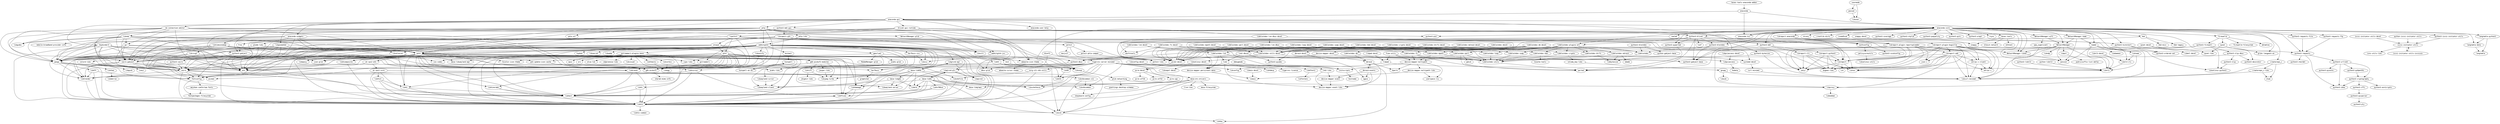 strict digraph G {
node [fontname=monospace];
  "aajohan-comfortaa-fonts" -> "fontpackages-filesystem";
  "adwaita-icon-theme" -> "adwaita-cursor-theme";
  "anaconda" -> "anaconda-core";
  "anaconda" -> "anaconda-gui";
  "anaconda" -> "anaconda-tui";
  "anaconda-core" -> "anaconda-tui";
  "anaconda-core" -> "authconfig";
  "anaconda-core" -> "chrony";
  "anaconda-core" -> "cracklib-dicts";
  "anaconda-core" -> "createrepo_c";
  "anaconda-core" -> "firewalld";
  "anaconda-core" -> "glibc-langpack-en";
  "anaconda-core" -> "isomd5sum";
  "anaconda-core" -> "kbd";
  "anaconda-core" -> "kexec-tools";
  "anaconda-core" -> "langtable-data";
  "anaconda-core" -> "langtable-python3";
  "anaconda-core" -> "libblockdev-plugins-all";
  "anaconda-core" -> "libreport-anaconda";
  "anaconda-core" -> "libselinux-python3";
  "anaconda-core" -> "NetworkManager";
  "anaconda-core" -> "NetworkManager-libnm";
  "anaconda-core" -> "NetworkManager-team";
  "anaconda-core" -> "parted";
  "anaconda-core" -> "python3-blivet";
  "anaconda-core" -> "python3-blockdev";
  "anaconda-core" -> "python3-coverage";
  "anaconda-core" -> "python3-dbus";
  "anaconda-core" -> "python3-iscsi-initiator-utils";
  "anaconda-core" -> "python3-kickstart";
  "anaconda-core" -> "python3-meh";
  "anaconda-core" -> "python3-ntplib";
  "anaconda-core" -> "python3-ordered-set";
  "anaconda-core" -> "python3-pid";
  "anaconda-core" -> "python3-pwquality";
  "anaconda-core" -> "python3-pyparted";
  "anaconda-core" -> "python3-pytz";
  "anaconda-core" -> "python3-requests";
  "anaconda-core" -> "python3-requests-file";
  "anaconda-core" -> "python3-requests-ftp";
  "anaconda-core" -> "python3-wrapt";
  "anaconda-core" -> "realmd";
  "anaconda-core" -> "rsync";
  "anaconda-core" -> "teamd";
  "anaconda-gui" -> "adwaita-icon-theme";
  "anaconda-gui" -> "anaconda-core";
  "anaconda-gui" -> "anaconda-user-help";
  "anaconda-gui" -> "anaconda-widgets";
  "anaconda-gui" -> "blivet-gui-runtime";
  "anaconda-gui" -> "keybinder3";
  "anaconda-gui" -> "libgnomekbd";
  "anaconda-gui" -> "libtimezonemap";
  "anaconda-gui" -> "libxklavier";
  "anaconda-gui" -> "NetworkManager-wifi";
  "anaconda-gui" -> "nm-connection-editor";
  "anaconda-gui" -> "python3-gobject-base";
  "anaconda-gui" -> "python3-meh-gui";
  "anaconda-gui" -> "tigervnc-server-minimal";
  "anaconda-gui" -> "yelp";
  "anaconda-tui" -> "anaconda-core";
  "anaconda-widgets" -> "atk";
  "anaconda-widgets" -> "cairo";
  "anaconda-widgets" -> "cairo-gobject";
  "anaconda-widgets" -> "gdk-pixbuf2";
  "anaconda-widgets" -> "glade-libs";
  "anaconda-widgets" -> "gtk3";
  "anaconda-widgets" -> "libxklavier";
  "anaconda-widgets" -> "pango";
  "at-spi2-atk" -> "atk";
  "at-spi2-atk" -> "at-spi2-core";
  "at-spi2-core" -> "libX11";
  "at-spi2-core" -> "libXi";
  "at-spi2-core" -> "libxkbcommon";
  "at-spi2-core" -> "libxkbcommon-x11";
  "at-spi2-core" -> "libXtst";
  "authconfig" -> "policycoreutils";
  "authconfig" -> "python3-sssdconfig";
  "avahi-glib" -> "avahi-libs";
  "blivet-gui-runtime" -> "adwaita-icon-theme";
  "blivet-gui-runtime" -> "gtk3";
  "blivet-gui-runtime" -> "libreport";
  "blivet-gui-runtime" -> "lxpolkit";
  "blivet-gui-runtime" -> "python3-blivet";
  "blivet-gui-runtime" -> "python3-gobject";
  "blivet-gui-runtime" -> "python3-pid";
  "cairo" -> "fontconfig";
  "cairo-gobject" -> "cairo";
  "cairo-gobject" -> "fontconfig";
  "cairo-gobject" -> "libX11";
  "cairo-gobject" -> "libxcb";
  "cairo-gobject" -> "libXext";
  "cairo-gobject" -> "libXrender";
  "cairo-gobject" -> "pixman";
  "cairo" -> "libX11";
  "cairo" -> "libxcb";
  "cairo" -> "libXext";
  "cairo" -> "libXrender";
  "cairo" -> "pixman";
  "colord-libs" -> "lcms2";
  "colord-libs" -> "libgusb";
  "createrepo_c" -> "createrepo_c-libs";
  "createrepo_c" -> "drpm";
  "createrepo_c" -> "libcurl-minimal";
  "createrepo_c-libs" -> "drpm";
  "createrepo_c-libs" -> "libcurl-minimal";
  "cups-libs" -> "avahi-libs";
  "curl-minimal" -> "libcurl-minimal";
  "debugmode" -> "initscripts";
  "device-mapper-devel" -> "libselinux-devel";
  "device-mapper-devel" -> "systemd-devel";
  "device-mapper-event" -> "device-mapper-event-libs";
  "device-mapper-multipath" -> "device-mapper-multipath-libs";
  "device-mapper-multipath" -> "initscripts";
  "device-mapper-multipath" -> "kpartx";
  "device-mapper-multipath-libs" -> "libaio";
  "device-mapper-multipath-libs" -> "userspace-rcu";
  "device-mapper-multipath" -> "userspace-rcu";
  "device-mapper-persistent-data" -> "libaio";
  "dmraid-devel" -> "dmraid";
  "dmraid-devel" -> "sgpio";
  "dmraid" -> "device-mapper-event-libs";
  "dmraid" -> "dmraid-events";
  "dmraid-events" -> "device-mapper-event";
  "dmraid-events" -> "device-mapper-event-libs";
  "dmraid-events" -> "dmraid";
  "dmraid-events" -> "sgpio";
  "dmraid" -> "kpartx";
  "enchant" -> "hunspell";
  "fcoe-utils" -> "device-mapper-multipath";
  "fcoe-utils" -> "libpciaccess";
  "fcoe-utils" -> "lldpad";
  "firewalld" -> "ebtables";
  "firewalld" -> "firewalld-filesystem";
  "firewalld" -> "ipset";
  "firewalld" -> "python3-firewall";
  "fontconfig" -> "aajohan-comfortaa-fonts";
  "fontconfig" -> "fontpackages-filesystem";
  "fros" -> "python3-gobject";
  "GConf2" -> "dbus-glib";
  "GConf2" -> "polkit-libs";
  "gcr" -> "atk";
  "gcr" -> "cairo";
  "gcr" -> "cairo-gobject";
  "gcr" -> "gdk-pixbuf2";
  "gcr" -> "gtk3";
  "gcr" -> "pango";
  "gdk-pixbuf2-modules" -> "gdk-pixbuf2";
  "gdk-pixbuf2-modules" -> "jasper-libs";
  "gdk-pixbuf2-modules" -> "libjpeg-turbo";
  "gdk-pixbuf2-modules" -> "libtiff";
  "gdk-pixbuf2" -> "shared-mime-info";
  "geoclue2" -> "avahi-glib";
  "geoclue2" -> "avahi-libs";
  "geoclue2" -> "json-glib";
  "geoclue2" -> "libsoup";
  "geoclue2" -> "ModemManager-glib";
  "glade-libs" -> "cairo";
  "glade-libs" -> "gdk-pixbuf2";
  "glade-libs" -> "gtk3";
  "glade-libs" -> "pango";
  "glib2-devel" -> "pcre-devel";
  "glib-networking" -> "gsettings-desktop-schemas";
  "glib-networking" -> "libproxy";
  "gnupg" -> "libcurl-minimal";
  "gnupg" -> "libusb";
  "gstreamer1-plugins-base" -> "alsa-lib";
  "gstreamer1-plugins-base" -> "cairo";
  "gstreamer1-plugins-base" -> "cdparanoia-libs";
  "gstreamer1-plugins-base" -> "gstreamer1";
  "gstreamer1-plugins-base" -> "iso-codes";
  "gstreamer1-plugins-base" -> "libogg";
  "gstreamer1-plugins-base" -> "libtheora";
  "gstreamer1-plugins-base" -> "libvisual";
  "gstreamer1-plugins-base" -> "libvorbis";
  "gstreamer1-plugins-base" -> "libX11";
  "gstreamer1-plugins-base" -> "libXext";
  "gstreamer1-plugins-base" -> "libXv";
  "gstreamer1-plugins-base" -> "opus";
  "gstreamer1-plugins-base" -> "orc";
  "gstreamer1-plugins-base" -> "pango";
  "gtk2" -> "atk";
  "gtk2" -> "cairo";
  "gtk2" -> "cups-libs";
  "gtk2" -> "fontconfig";
  "gtk2" -> "gdk-pixbuf2";
  "gtk2" -> "gdk-pixbuf2-modules";
  "gtk2" -> "gtk-update-icon-cache";
  "gtk2" -> "hicolor-icon-theme";
  "gtk2" -> "libX11";
  "gtk2" -> "libXcomposite";
  "gtk2" -> "libXcursor";
  "gtk2" -> "libXdamage";
  "gtk2" -> "libXext";
  "gtk2" -> "libXfixes";
  "gtk2" -> "libXi";
  "gtk2" -> "libXinerama";
  "gtk2" -> "libXrandr";
  "gtk2" -> "libXrender";
  "gtk2" -> "pango";
  "gtk3" -> "adwaita-icon-theme";
  "gtk3" -> "atk";
  "gtk3" -> "at-spi2-atk";
  "gtk3" -> "cairo";
  "gtk3" -> "cairo-gobject";
  "gtk3" -> "colord-libs";
  "gtk3" -> "cups-libs";
  "gtk3" -> "fontconfig";
  "gtk3" -> "gdk-pixbuf2";
  "gtk3" -> "gdk-pixbuf2-modules";
  "gtk3" -> "gtk-update-icon-cache";
  "gtk3" -> "hicolor-icon-theme";
  "gtk3" -> "json-glib";
  "gtk3" -> "libepoxy";
  "gtk3" -> "libwayland-client";
  "gtk3" -> "libwayland-cursor";
  "gtk3" -> "libX11";
  "gtk3" -> "libXcomposite";
  "gtk3" -> "libXcursor";
  "gtk3" -> "libXdamage";
  "gtk3" -> "libXext";
  "gtk3" -> "libXfixes";
  "gtk3" -> "libXi";
  "gtk3" -> "libXinerama";
  "gtk3" -> "libxkbcommon";
  "gtk3" -> "libXrandr";
  "gtk3" -> "mesa-libwayland-egl";
  "gtk3" -> "pango";
  "gtk3" -> "rest";
  "gtk-update-icon-cache" -> "gdk-pixbuf2";
  "harfbuzz" -> "graphite2";
  "harfbuzz-icu" -> "harfbuzz";
  "harfbuzz-icu" -> "libicu";
  "hunspell-en-US" -> "hunspell";
  "hunspell" -> "hunspell-en-US";
  "initscripts" -> "hostname";
  "ipset-devel" -> "ipset-libs";
  "ipset-devel" -> "libmnl-devel";
  "ipset" -> "glibc-langpack-en";
  "ipset" -> "ipset-libs";
  "iscsi-initiator-utils-devel" -> "iscsi-initiator-utils";
  "iscsi-initiator-utils" -> "iscsi-initiator-utils-iscsiuio";
  "iscsi-initiator-utils-iscsiuio" -> "iscsi-initiator-utils";
  "iscsi-initiator-utils" -> "isns-utils-libs";
  "jasper-libs" -> "libjpeg-turbo";
  "kbd" -> "initscripts";
  "kbd" -> "kbd-legacy";
  "kbd" -> "kbd-misc";
  "kexec-tools-anaconda-addon" -> "anaconda";
  "kexec-tools" -> "dracut-network";
  "kexec-tools" -> "ethtool";
  "kexec-tools" -> "snappy";
  "keybinder3" -> "atk";
  "keybinder3" -> "cairo";
  "keybinder3" -> "cairo-gobject";
  "keybinder3" -> "gdk-pixbuf2";
  "keybinder3" -> "gtk3";
  "keybinder3" -> "libX11";
  "keybinder3" -> "libXext";
  "keybinder3" -> "libXrender";
  "keybinder3" -> "pango";
  "langtable-data" -> "langtable";
  "langtable-python3" -> "langtable";
  "langtable-python3" -> "langtable-data";
  "libaio-devel" -> "libaio";
  "libblockdev-btrfs-devel" -> "glib2-devel";
  "libblockdev-btrfs-devel" -> "libblockdev-btrfs";
  "libblockdev-btrfs-devel" -> "libblockdev-utils-devel";
  "libblockdev-btrfs" -> "libblockdev-utils";
  "libblockdev-btrfs" -> "libbytesize";
  "libblockdev-crypto-devel" -> "glib2-devel";
  "libblockdev-crypto-devel" -> "libblockdev-crypto";
  "libblockdev-crypto" -> "libblockdev-utils";
  "libblockdev-crypto" -> "volume_key-libs";
  "libblockdev-devel" -> "glib2-devel";
  "libblockdev-devel" -> "libblockdev";
  "libblockdev-dm-devel" -> "device-mapper-devel";
  "libblockdev-dm-devel" -> "dmraid-devel";
  "libblockdev-dm-devel" -> "glib2-devel";
  "libblockdev-dm-devel" -> "libblockdev-dm";
  "libblockdev-dm-devel" -> "libblockdev-utils-devel";
  "libblockdev-dm-devel" -> "systemd-devel";
  "libblockdev-dm" -> "dmraid";
  "libblockdev-dm" -> "libblockdev-utils";
  "libblockdev-fs-devel" -> "dosfstools";
  "libblockdev-fs-devel" -> "glib2-devel";
  "libblockdev-fs-devel" -> "libblockdev-fs";
  "libblockdev-fs-devel" -> "libblockdev-utils-devel";
  "libblockdev-fs" -> "device-mapper-multipath";
  "libblockdev-fs" -> "libblockdev-utils";
  "libblockdev-fs" -> "parted";
  "libblockdev-kbd" -> "bcache-tools";
  "libblockdev-kbd-devel" -> "glib2-devel";
  "libblockdev-kbd-devel" -> "libblockdev-kbd";
  "libblockdev-kbd-devel" -> "libblockdev-utils-devel";
  "libblockdev-kbd" -> "libblockdev-utils";
  "libblockdev" -> "libblockdev-utils";
  "libblockdev-loop-devel" -> "glib2-devel";
  "libblockdev-loop-devel" -> "libblockdev-loop";
  "libblockdev-loop-devel" -> "libblockdev-utils-devel";
  "libblockdev-loop" -> "libblockdev-utils";
  "libblockdev-lvm-dbus-devel" -> "glib2-devel";
  "libblockdev-lvm-dbus-devel" -> "libblockdev-lvm-dbus";
  "libblockdev-lvm-dbus-devel" -> "libblockdev-utils-devel";
  "libblockdev-lvm-dbus" -> "device-mapper-persistent-data";
  "libblockdev-lvm-dbus" -> "libblockdev-utils";
  "libblockdev-lvm-dbus" -> "lvm2-dbusd";
  "libblockdev-lvm-devel" -> "glib2-devel";
  "libblockdev-lvm-devel" -> "libblockdev-lvm";
  "libblockdev-lvm-devel" -> "libblockdev-utils-devel";
  "libblockdev-lvm" -> "device-mapper-persistent-data";
  "libblockdev-lvm" -> "libblockdev-utils";
  "libblockdev-lvm" -> "lvm2";
  "libblockdev-mdraid-devel" -> "glib2-devel";
  "libblockdev-mdraid-devel" -> "libblockdev-mdraid";
  "libblockdev-mdraid-devel" -> "libblockdev-utils-devel";
  "libblockdev-mdraid" -> "libblockdev-utils";
  "libblockdev-mdraid" -> "libbytesize";
  "libblockdev-mdraid" -> "mdadm";
  "libblockdev-mpath-devel" -> "glib2-devel";
  "libblockdev-mpath-devel" -> "libblockdev-mpath";
  "libblockdev-mpath-devel" -> "libblockdev-utils-devel";
  "libblockdev-mpath" -> "device-mapper-multipath";
  "libblockdev-mpath" -> "libblockdev-utils";
  "libblockdev-part-devel" -> "glib2-devel";
  "libblockdev-part-devel" -> "libblockdev-part";
  "libblockdev-part-devel" -> "libblockdev-utils-devel";
  "libblockdev-part" -> "device-mapper-multipath";
  "libblockdev-part" -> "gdisk";
  "libblockdev-part" -> "libblockdev-utils";
  "libblockdev-part" -> "parted";
  "libblockdev-plugins-all" -> "libblockdev";
  "libblockdev-plugins-all" -> "libblockdev-btrfs";
  "libblockdev-plugins-all" -> "libblockdev-crypto";
  "libblockdev-plugins-all" -> "libblockdev-dm";
  "libblockdev-plugins-all" -> "libblockdev-fs";
  "libblockdev-plugins-all" -> "libblockdev-kbd";
  "libblockdev-plugins-all" -> "libblockdev-loop";
  "libblockdev-plugins-all" -> "libblockdev-lvm";
  "libblockdev-plugins-all" -> "libblockdev-mdraid";
  "libblockdev-plugins-all" -> "libblockdev-mpath";
  "libblockdev-plugins-all" -> "libblockdev-part";
  "libblockdev-plugins-all" -> "libblockdev-swap";
  "libblockdev-swap-devel" -> "glib2-devel";
  "libblockdev-swap-devel" -> "libblockdev-swap";
  "libblockdev-swap-devel" -> "libblockdev-utils-devel";
  "libblockdev-swap" -> "libblockdev-utils";
  "libblockdev-utils-devel" -> "glib2-devel";
  "libblockdev-utils-devel" -> "libblockdev-utils";
  "libblockdev-utils" -> "parted";
  "libconfig-devel" -> "libconfig";
  "libglvnd-egl" -> "libglvnd";
  "libglvnd-egl" -> "mesa-libEGL";
  "libglvnd-glx" -> "libglvnd";
  "libglvnd-glx" -> "libX11";
  "libglvnd-glx" -> "libXext";
  "libglvnd-glx" -> "mesa-libGL";
  "libgnomekbd" -> "atk";
  "libgnomekbd" -> "cairo";
  "libgnomekbd" -> "cairo-gobject";
  "libgnomekbd" -> "gdk-pixbuf2";
  "libgnomekbd" -> "gtk3";
  "libgnomekbd" -> "libX11";
  "libgnomekbd" -> "libxklavier";
  "libgnomekbd" -> "pango";
  "libnl3-cli" -> "libnl3";
  "libnl3-devel" -> "libnl3";
  "libnl3-devel" -> "libnl3-cli";
  "libnma" -> "atk";
  "libnma" -> "cairo";
  "libnma" -> "cairo-gobject";
  "libnma" -> "gcr";
  "libnma" -> "gdk-pixbuf2";
  "libnma" -> "gtk3";
  "libnma" -> "libgudev";
  "libnma" -> "mobile-broadband-provider-info";
  "libnma" -> "NetworkManager-libnm";
  "libnma" -> "pango";
  "libnotify" -> "gdk-pixbuf2";
  "libpciaccess-devel" -> "libpciaccess";
  "libpciaccess" -> "hwdata";
  "libproxy" -> "libmodman";
  "libpsl" -> "publicsuffix-list-dafsa";
  "libreport-anaconda" -> "libreport";
  "libreport-anaconda" -> "libreport-plugin-bugzilla";
  "libreport-anaconda" -> "libreport-plugin-reportuploader";
  "libreport" -> "augeas-libs";
  "libreport-cli" -> "augeas-libs";
  "libreport-cli" -> "libreport";
  "libreport-cli" -> "libtar";
  "libreport-cli" -> "satyr";
  "libreport-gtk" -> "atk";
  "libreport-gtk" -> "augeas-libs";
  "libreport-gtk" -> "cairo";
  "libreport-gtk" -> "cairo-gobject";
  "libreport-gtk" -> "fros";
  "libreport-gtk" -> "gdk-pixbuf2";
  "libreport-gtk" -> "gtk3";
  "libreport-gtk" -> "libreport";
  "libreport-gtk" -> "libreport-plugin-reportuploader";
  "libreport-gtk" -> "libtar";
  "libreport-gtk" -> "pango";
  "libreport-gtk" -> "satyr";
  "libreport" -> "libtar";
  "libreport" -> "lz4";
  "libreport-plugin-bugzilla" -> "augeas-libs";
  "libreport-plugin-bugzilla" -> "json-c";
  "libreport-plugin-bugzilla" -> "libcurl-minimal";
  "libreport-plugin-bugzilla" -> "libproxy";
  "libreport-plugin-bugzilla" -> "libreport";
  "libreport-plugin-bugzilla" -> "libreport-web";
  "libreport-plugin-bugzilla" -> "libtar";
  "libreport-plugin-bugzilla" -> "satyr";
  "libreport-plugin-bugzilla" -> "xmlrpc-c";
  "libreport-plugin-bugzilla" -> "xmlrpc-c-client";
  "libreport-plugin-reportuploader" -> "augeas-libs";
  "libreport-plugin-reportuploader" -> "json-c";
  "libreport-plugin-reportuploader" -> "libcurl-minimal";
  "libreport-plugin-reportuploader" -> "libproxy";
  "libreport-plugin-reportuploader" -> "libreport";
  "libreport-plugin-reportuploader" -> "libreport-web";
  "libreport-plugin-reportuploader" -> "libtar";
  "libreport-plugin-reportuploader" -> "satyr";
  "libreport-plugin-reportuploader" -> "xmlrpc-c";
  "libreport-plugin-reportuploader" -> "xmlrpc-c-client";
  "libreport-python3" -> "augeas-libs";
  "libreport-python3" -> "libreport";
  "libreport-python3" -> "libtar";
  "libreport-python3" -> "satyr";
  "libreport" -> "satyr";
  "libreport-web" -> "augeas-libs";
  "libreport-web" -> "json-c";
  "libreport-web" -> "libcurl-minimal";
  "libreport-web" -> "libproxy";
  "libreport-web" -> "libreport";
  "libreport-web" -> "libtar";
  "libreport-web" -> "satyr";
  "libreport-web" -> "xmlrpc-c";
  "libreport-web" -> "xmlrpc-c-client";
  "librsvg2" -> "cairo";
  "librsvg2" -> "gdk-pixbuf2";
  "librsvg2" -> "pango";
  "libselinux-devel" -> "libsepol-devel";
  "libselinux-devel" -> "pcre-devel";
  "libSM" -> "libICE";
  "libsoup" -> "glib-networking";
  "libteam" -> "libnl3";
  "libteam" -> "libnl3-cli";
  "libthai" -> "libdatrie";
  "libtheora" -> "libogg";
  "libtiff" -> "jbigkit-libs";
  "libtiff" -> "libjpeg-turbo";
  "libtimezonemap" -> "atk";
  "libtimezonemap" -> "cairo";
  "libtimezonemap" -> "cairo-gobject";
  "libtimezonemap" -> "gdk-pixbuf2";
  "libtimezonemap" -> "gtk3";
  "libtimezonemap" -> "json-glib";
  "libtimezonemap" -> "librsvg2";
  "libtimezonemap" -> "libsoup";
  "libtimezonemap" -> "pango";
  "libvorbis" -> "libogg";
  "libwayland-cursor" -> "libwayland-client";
  "libX11" -> "libX11-common";
  "libX11" -> "libxcb";
  "libxcb" -> "libXau";
  "libXcomposite" -> "libX11";
  "libXcursor" -> "libX11";
  "libXcursor" -> "libXfixes";
  "libXcursor" -> "libXrender";
  "libXdamage" -> "libX11";
  "libXdamage" -> "libXfixes";
  "libXext" -> "libX11";
  "libXfixes" -> "libX11";
  "libXfont2" -> "libfontenc";
  "libXft" -> "fontconfig";
  "libXft" -> "libX11";
  "libXft" -> "libXrender";
  "libXi" -> "libX11";
  "libXi" -> "libXext";
  "libXinerama" -> "libX11";
  "libXinerama" -> "libXext";
  "libxkbcommon-x11" -> "libxcb";
  "libxkbcommon-x11" -> "libxkbcommon";
  "libxkbcommon" -> "xkeyboard-config";
  "libxkbfile" -> "libX11";
  "libxklavier" -> "iso-codes";
  "libxklavier" -> "libX11";
  "libxklavier" -> "libXi";
  "libxklavier" -> "libxkbfile";
  "libXrandr" -> "libX11";
  "libXrandr" -> "libXext";
  "libXrandr" -> "libXrender";
  "libXrender" -> "libX11";
  "libXt" -> "libICE";
  "libXt" -> "libSM";
  "libXt" -> "libX11";
  "libXtst" -> "libX11";
  "libXtst" -> "libXext";
  "libXtst" -> "libXi";
  "libXv" -> "libX11";
  "libXv" -> "libXext";
  "libXxf86vm" -> "libX11";
  "libXxf86vm" -> "libXext";
  "lldpad-devel" -> "lldpad";
  "lldpad" -> "libconfig";
  "lldpad" -> "libnl3";
  "lvm2-dbusd" -> "lvm2";
  "lvm2-dbusd" -> "python3-dbus";
  "lvm2-dbusd" -> "python3-gobject-base";
  "lvm2-dbusd" -> "python3-pyudev";
  "lvm2" -> "device-mapper-event-libs";
  "lvm2" -> "device-mapper-persistent-data";
  "lvm2-libs" -> "device-mapper-event";
  "lvm2-libs" -> "device-mapper-event-libs";
  "lvm2" -> "lvm2-libs";
  "lxpolkit" -> "atk";
  "lxpolkit" -> "cairo";
  "lxpolkit" -> "fontconfig";
  "lxpolkit" -> "gdk-pixbuf2";
  "lxpolkit" -> "gtk2";
  "lxpolkit" -> "libX11";
  "lxpolkit" -> "pango";
  "lxpolkit" -> "polkit";
  "lxpolkit" -> "polkit-libs";
  "lxpolkit" -> "unique";
  "mesa-dri-drivers" -> "libdrm";
  "mesa-dri-drivers" -> "libX11";
  "mesa-dri-drivers" -> "libxcb";
  "mesa-dri-drivers" -> "libxshmfence";
  "mesa-dri-drivers" -> "llvm-libs";
  "mesa-dri-drivers" -> "mesa-filesystem";
  "mesa-dri-drivers" -> "mesa-libglapi";
  "mesa-libEGL" -> "libdrm";
  "mesa-libEGL" -> "libglvnd-egl";
  "mesa-libEGL" -> "libwayland-client";
  "mesa-libEGL" -> "libwayland-server";
  "mesa-libEGL" -> "libX11";
  "mesa-libEGL" -> "libxcb";
  "mesa-libEGL" -> "libxshmfence";
  "mesa-libEGL" -> "mesa-libgbm";
  "mesa-libgbm" -> "libdrm";
  "mesa-libgbm" -> "libwayland-client";
  "mesa-libgbm" -> "libwayland-server";
  "mesa-libGL" -> "libdrm";
  "mesa-libGL" -> "libglvnd-glx";
  "mesa-libGL" -> "libX11";
  "mesa-libGL" -> "libxcb";
  "mesa-libGL" -> "libXdamage";
  "mesa-libGL" -> "libXext";
  "mesa-libGL" -> "libXfixes";
  "mesa-libGL" -> "libxshmfence";
  "mesa-libGL" -> "libXxf86vm";
  "mesa-libGL" -> "mesa-libglapi";
  "NetworkManager-glib" -> "dbus-glib";
  "NetworkManager" -> "jansson";
  "NetworkManager" -> "libcurl-minimal";
  "NetworkManager" -> "libndp";
  "NetworkManager" -> "libnl3";
  "NetworkManager-libnm" -> "jansson";
  "NetworkManager" -> "libpsl";
  "NetworkManager" -> "NetworkManager-libnm";
  "NetworkManager" -> "polkit-libs";
  "NetworkManager-team" -> "jansson";
  "NetworkManager-team" -> "NetworkManager";
  "NetworkManager-team" -> "teamd";
  "NetworkManager-wifi" -> "NetworkManager";
  "NetworkManager-wifi" -> "wpa_supplicant";
  "nm-connection-editor" -> "atk";
  "nm-connection-editor" -> "cairo";
  "nm-connection-editor" -> "cairo-gobject";
  "nm-connection-editor" -> "gcr";
  "nm-connection-editor" -> "gdk-pixbuf2";
  "nm-connection-editor" -> "gtk3";
  "nm-connection-editor" -> "jansson";
  "nm-connection-editor" -> "libgudev";
  "nm-connection-editor" -> "libnma";
  "nm-connection-editor" -> "NetworkManager-glib";
  "nm-connection-editor" -> "NetworkManager-libnm";
  "nm-connection-editor" -> "pango";
  "pango" -> "cairo";
  "pango" -> "fontconfig";
  "pango" -> "harfbuzz";
  "pango" -> "libthai";
  "pango" -> "libX11";
  "pango" -> "libXft";
  "pango" -> "libXrender";
  "passwd" -> "libuser";
  "pcre-devel" -> "pcre-cpp";
  "pcre-devel" -> "pcre-utf16";
  "pcre-devel" -> "pcre-utf32";
  "policycoreutils" -> "libselinux-utils";
  "polkit" -> "mozjs17";
  "polkit-pkla-compat" -> "polkit-libs";
  "polkit" -> "polkit-libs";
  "polkit" -> "polkit-pkla-compat";
  "python2-blockdev" -> "libblockdev";
  "python2-blockdev" -> "python-gobject-base";
  "python3-blivet" -> "dosfstools";
  "python3-blivet" -> "libblockdev-plugins-all";
  "python3-blivet" -> "libselinux-python3";
  "python3-blivet" -> "lsof";
  "python3-blivet" -> "parted";
  "python3-blivet" -> "python3-blockdev";
  "python3-blivet" -> "python3-bytesize";
  "python3-blivet" -> "python3-gobject-base";
  "python3-blivet" -> "python3-kickstart";
  "python3-blivet" -> "python3-pyparted";
  "python3-blivet" -> "python3-pyudev";
  "python3-blockdev" -> "libblockdev";
  "python3-blockdev" -> "python3-gobject-base";
  "python3-bytesize" -> "libbytesize";
  "python3-bytesize" -> "libcurl-minimal";
  "python3-cairo" -> "cairo";
  "python3-cffi" -> "python3-pycparser";
  "python3-cryptography" -> "python3-asn1crypto";
  "python3-cryptography" -> "python3-cffi";
  "python3-cryptography" -> "python3-idna";
  "python3-dbus" -> "dbus-glib";
  "python3-firewall" -> "python3-dbus";
  "python3-firewall" -> "python3-decorator";
  "python3-firewall" -> "python3-gobject-base";
  "python3-firewall" -> "python3-slip-dbus";
  "python3-gobject" -> "cairo";
  "python3-gobject" -> "cairo-gobject";
  "python3-gobject" -> "python3-cairo";
  "python3-gobject" -> "python3-gobject-base";
  "python3-iscsi-initiator-utils" -> "iscsi-initiator-utils";
  "python3-kickstart" -> "python3-ordered-set";
  "python3-kickstart" -> "python3-requests";
  "python3-libnl3" -> "libnl3";
  "python3-meh-gui" -> "gtk3";
  "python3-meh-gui" -> "libreport-gtk";
  "python3-meh-gui" -> "python3-gobject";
  "python3-meh-gui" -> "python3-meh";
  "python3-meh" -> "libreport-cli";
  "python3-meh" -> "libreport-python3";
  "python3-meh" -> "python3-dbus";
  "python3-pycparser" -> "python3-ply";
  "python3-pyOpenSSL" -> "python3-cryptography";
  "python3-pyparted" -> "parted";
  "python3-requests-file" -> "python3-requests";
  "python3-requests-ftp" -> "python3-requests";
  "python3-requests" -> "python3-chardet";
  "python3-requests" -> "python3-idna";
  "python3-requests" -> "python3-urllib3";
  "python3-slip-dbus" -> "python3-dbus";
  "python3-slip-dbus" -> "python3-decorator";
  "python3-slip-dbus" -> "python3-slip";
  "python3-slip" -> "libselinux-python3";
  "python3-urllib3" -> "python3-cryptography";
  "python3-urllib3" -> "python3-idna";
  "python3-urllib3" -> "python3-pyOpenSSL";
  "python3-urllib3" -> "python3-pysocks";
  "python-iscsi-initiator-utils" -> "iscsi-initiator-utils";
  "python-libnl3" -> "libnl3";
  "realmd" -> "authconfig";
  "realmd" -> "polkit-libs";
  "rest" -> "libsoup";
  "snappy-devel" -> "snappy";
  "systemd-devel" -> "curl-minimal";
  "teamd" -> "jansson";
  "teamd" -> "libdaemon";
  "teamd" -> "libnl3";
  "teamd" -> "libnl3-cli";
  "teamd" -> "libteam";
  "tigervnc-server-minimal" -> "initscripts";
  "tigervnc-server-minimal" -> "libglvnd-glx";
  "tigervnc-server-minimal" -> "libICE";
  "tigervnc-server-minimal" -> "libjpeg-turbo";
  "tigervnc-server-minimal" -> "libSM";
  "tigervnc-server-minimal" -> "libX11";
  "tigervnc-server-minimal" -> "libXau";
  "tigervnc-server-minimal" -> "libXdmcp";
  "tigervnc-server-minimal" -> "libXext";
  "tigervnc-server-minimal" -> "libXfont2";
  "tigervnc-server-minimal" -> "libxshmfence";
  "tigervnc-server-minimal" -> "mesa-dri-drivers";
  "tigervnc-server-minimal" -> "pixman";
  "tigervnc-server-minimal" -> "tigervnc-license";
  "tigervnc-server-minimal" -> "xkeyboard-config";
  "tigervnc-server-minimal" -> "xorg-x11-xkb-utils";
  "unique" -> "atk";
  "unique" -> "cairo";
  "unique" -> "dbus-glib";
  "unique" -> "fontconfig";
  "unique" -> "gdk-pixbuf2";
  "unique" -> "gtk2";
  "unique" -> "libX11";
  "unique" -> "pango";
  "usermode" -> "libuser";
  "usermode" -> "passwd";
  "volume_key-libs" -> "gnupg";
  "webkitgtk4" -> "atk";
  "webkitgtk4" -> "cairo";
  "webkitgtk4" -> "cairo-gobject";
  "webkitgtk4" -> "enchant";
  "webkitgtk4" -> "fontconfig";
  "webkitgtk4" -> "gdk-pixbuf2";
  "webkitgtk4" -> "geoclue2";
  "webkitgtk4" -> "gstreamer1";
  "webkitgtk4" -> "gstreamer1-plugins-base";
  "webkitgtk4" -> "gtk3";
  "webkitgtk4" -> "harfbuzz";
  "webkitgtk4" -> "harfbuzz-icu";
  "webkitgtk4" -> "hyphen";
  "webkitgtk4-jsc" -> "libicu";
  "webkitgtk4" -> "libglvnd-egl";
  "webkitgtk4" -> "libglvnd-glx";
  "webkitgtk4" -> "libicu";
  "webkitgtk4" -> "libjpeg-turbo";
  "webkitgtk4" -> "libnotify";
  "webkitgtk4" -> "libsecret";
  "webkitgtk4" -> "libsoup";
  "webkitgtk4" -> "libwayland-client";
  "webkitgtk4" -> "libwayland-server";
  "webkitgtk4" -> "libwebp";
  "webkitgtk4" -> "libX11";
  "webkitgtk4" -> "libXcomposite";
  "webkitgtk4" -> "libXdamage";
  "webkitgtk4" -> "libXrender";
  "webkitgtk4" -> "libxslt";
  "webkitgtk4" -> "libXt";
  "webkitgtk4" -> "mesa-libwayland-egl";
  "webkitgtk4" -> "pango";
  "webkitgtk4" -> "webkitgtk4-jsc";
  "wpa_supplicant" -> "libnl3";
  "xmlrpc-c-client" -> "libcurl-minimal";
  "xmlrpc-c-client" -> "xmlrpc-c";
  "xorg-x11-xkb-utils" -> "libX11";
  "xorg-x11-xkb-utils" -> "libxkbfile";
  "yelp" -> "atk";
  "yelp" -> "cairo";
  "yelp" -> "cairo-gobject";
  "yelp" -> "gdk-pixbuf2";
  "yelp" -> "gtk3";
  "yelp-libs" -> "gtk3";
  "yelp-libs" -> "libsoup";
  "yelp-libs" -> "libxslt";
  "yelp" -> "libsoup";
  "yelp-libs" -> "webkitgtk4";
  "yelp" -> "libxslt";
  "yelp" -> "pango";
  "yelp" -> "webkitgtk4";
  "yelp" -> "webkitgtk4-jsc";
  "yelp" -> "yelp-libs";
  "yelp" -> "yelp-xsl";
}
